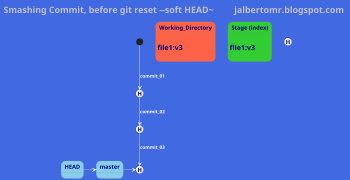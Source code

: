 @startuml
scale 350 width
title <color:silver><size:25>Smashing Commit, before git reset --soft HEAD~         jalbertomr.blogspot.com
skinparam backgroundColor royalblue
skinparam arrowcolor white
skinparam arrowfontStyle bold
skinparam arrowfontcolor w

skinparam state {
  backgroundColor SkyBlue
  BorderColor gray
  backgroundColor<< Stage >> LimeGreen
  backgroundColor<< WorkDir >> Tomato
  backgroundColor<< History >> Khaki
  FontSize 16
  FontStyle bold
  fontcolor navy
}

state Working_Directory << WorkDir >>
state "Stage (index)" as Stage  << Stage >>
state _HEAD <<History>>

state HEAD
state master
state 289e5c1 <<History>>
state 5cd6744 <<History>>
state 95575a2 <<History>>


[*] --> 289e5c1 : commit_01
289e5c1 --> 5cd6744 : commit_02
5cd6744 --> 95575a2 : commit_03
289e5c1 : <size:20>file1:v1\n
5cd6744 : <size:20>file1:v2\n
95575a2 : <size:20>file1:v3\n
HEAD -right-> master
master -right-> 95575a2

Working_Directory : \n<size:20>file1:v3\n
Stage : \n<size:20>file1:v3\n
_HEAD : <size:16>95575a2\n<size:20>file1:v3\n



@enduml